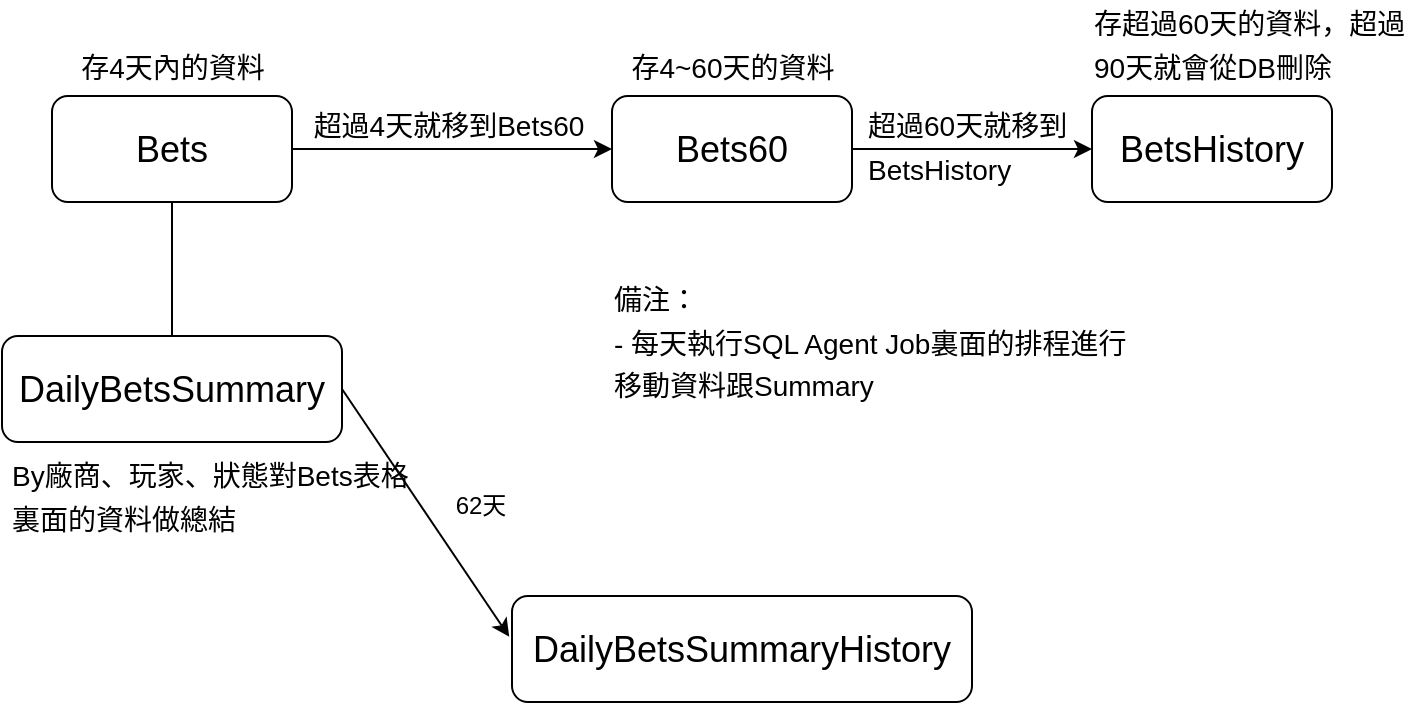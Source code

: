 <mxfile>
    <diagram id="SUo8gr7XjTR5I97z3nMV" name="Page-1">
        <mxGraphModel dx="1089" dy="571" grid="1" gridSize="10" guides="1" tooltips="1" connect="1" arrows="1" fold="1" page="1" pageScale="1" pageWidth="827" pageHeight="1169" math="0" shadow="0">
            <root>
                <mxCell id="0"/>
                <mxCell id="1" parent="0"/>
                <mxCell id="2" value="&lt;font style=&quot;font-size: 18px;&quot;&gt;Bets&lt;br&gt;&lt;/font&gt;" style="rounded=1;whiteSpace=wrap;html=1;fontSize=16;" parent="1" vertex="1">
                    <mxGeometry x="80" y="160" width="120" height="53" as="geometry"/>
                </mxCell>
                <mxCell id="3" value="&lt;font style=&quot;font-size: 18px;&quot;&gt;Bets60&lt;br&gt;&lt;/font&gt;" style="rounded=1;whiteSpace=wrap;html=1;fontSize=16;" parent="1" vertex="1">
                    <mxGeometry x="360" y="160" width="120" height="53" as="geometry"/>
                </mxCell>
                <mxCell id="4" value="&lt;font style=&quot;font-size: 18px;&quot;&gt;BetsHistory&lt;br&gt;&lt;/font&gt;" style="rounded=1;whiteSpace=wrap;html=1;fontSize=16;" parent="1" vertex="1">
                    <mxGeometry x="600" y="160" width="120" height="53" as="geometry"/>
                </mxCell>
                <mxCell id="5" value="&lt;div style=&quot;text-align: left;&quot;&gt;&lt;span style=&quot;font-size: 14px;&quot;&gt;存4天內的資料&lt;/span&gt;&lt;/div&gt;" style="text;html=1;strokeColor=none;fillColor=none;align=center;verticalAlign=middle;whiteSpace=wrap;rounded=0;fontSize=18;" parent="1" vertex="1">
                    <mxGeometry x="58.5" y="125" width="163" height="40" as="geometry"/>
                </mxCell>
                <mxCell id="6" value="&lt;div style=&quot;text-align: left;&quot;&gt;&lt;span style=&quot;font-size: 14px;&quot;&gt;存4~60天的資料&lt;/span&gt;&lt;/div&gt;" style="text;html=1;strokeColor=none;fillColor=none;align=center;verticalAlign=middle;whiteSpace=wrap;rounded=0;fontSize=18;" parent="1" vertex="1">
                    <mxGeometry x="338.5" y="125" width="163" height="40" as="geometry"/>
                </mxCell>
                <mxCell id="7" value="&lt;div style=&quot;text-align: left;&quot;&gt;&lt;span style=&quot;font-size: 14px;&quot;&gt;存超過60天的資料，超過90天就會從DB刪除&lt;/span&gt;&lt;/div&gt;" style="text;html=1;strokeColor=none;fillColor=none;align=center;verticalAlign=middle;whiteSpace=wrap;rounded=0;fontSize=18;" parent="1" vertex="1">
                    <mxGeometry x="600" y="114" width="163" height="40" as="geometry"/>
                </mxCell>
                <mxCell id="8" value="&lt;font style=&quot;font-size: 18px;&quot;&gt;DailyBetsSummary&lt;br&gt;&lt;/font&gt;" style="rounded=1;whiteSpace=wrap;html=1;fontSize=16;" parent="1" vertex="1">
                    <mxGeometry x="55" y="280" width="170" height="53" as="geometry"/>
                </mxCell>
                <mxCell id="10" value="&lt;div style=&quot;text-align: left;&quot;&gt;&lt;span style=&quot;font-size: 14px;&quot;&gt;By廠商、玩家、狀態對Bets表格裏面的資料做總結&lt;/span&gt;&lt;/div&gt;" style="text;html=1;strokeColor=none;fillColor=none;align=center;verticalAlign=middle;whiteSpace=wrap;rounded=0;fontSize=18;" parent="1" vertex="1">
                    <mxGeometry x="58.5" y="340" width="210" height="40" as="geometry"/>
                </mxCell>
                <mxCell id="11" value="" style="endArrow=classic;html=1;exitX=1;exitY=0.5;exitDx=0;exitDy=0;entryX=0;entryY=0.5;entryDx=0;entryDy=0;" parent="1" source="2" target="3" edge="1">
                    <mxGeometry width="50" height="50" relative="1" as="geometry">
                        <mxPoint x="370" y="290" as="sourcePoint"/>
                        <mxPoint x="420" y="240" as="targetPoint"/>
                    </mxGeometry>
                </mxCell>
                <mxCell id="12" value="" style="endArrow=classic;html=1;entryX=0;entryY=0.5;entryDx=0;entryDy=0;exitX=1;exitY=0.5;exitDx=0;exitDy=0;" parent="1" source="3" target="4" edge="1">
                    <mxGeometry width="50" height="50" relative="1" as="geometry">
                        <mxPoint x="370" y="290" as="sourcePoint"/>
                        <mxPoint x="420" y="240" as="targetPoint"/>
                    </mxGeometry>
                </mxCell>
                <mxCell id="13" value="&lt;div style=&quot;text-align: left;&quot;&gt;&lt;span style=&quot;font-size: 14px;&quot;&gt;超過4天就移到Bets60&lt;/span&gt;&lt;/div&gt;" style="text;html=1;strokeColor=none;fillColor=none;align=center;verticalAlign=middle;whiteSpace=wrap;rounded=0;fontSize=18;" parent="1" vertex="1">
                    <mxGeometry x="197" y="154" width="163" height="40" as="geometry"/>
                </mxCell>
                <mxCell id="14" value="&lt;div style=&quot;text-align: left;&quot;&gt;&lt;span style=&quot;font-size: 14px;&quot;&gt;超過60天就移到BetsHistory&lt;/span&gt;&lt;/div&gt;" style="text;html=1;strokeColor=none;fillColor=none;align=center;verticalAlign=middle;whiteSpace=wrap;rounded=0;fontSize=18;" parent="1" vertex="1">
                    <mxGeometry x="487" y="165" width="163" height="40" as="geometry"/>
                </mxCell>
                <mxCell id="15" value="&lt;div style=&quot;text-align: left;&quot;&gt;&lt;span style=&quot;font-size: 14px;&quot;&gt;備注：&lt;/span&gt;&lt;/div&gt;&lt;div style=&quot;text-align: left;&quot;&gt;&lt;span style=&quot;font-size: 14px;&quot;&gt;- 每天執行SQL Agent Job裏面的排程進行移動資料跟Summary&lt;/span&gt;&lt;/div&gt;" style="text;html=1;strokeColor=none;fillColor=none;align=center;verticalAlign=middle;whiteSpace=wrap;rounded=0;fontSize=18;" parent="1" vertex="1">
                    <mxGeometry x="360" y="233" width="270" height="100" as="geometry"/>
                </mxCell>
                <mxCell id="17" value="" style="endArrow=none;html=1;exitX=0.5;exitY=1;exitDx=0;exitDy=0;" parent="1" source="2" target="8" edge="1">
                    <mxGeometry width="50" height="50" relative="1" as="geometry">
                        <mxPoint x="390" y="350" as="sourcePoint"/>
                        <mxPoint x="140" y="270" as="targetPoint"/>
                    </mxGeometry>
                </mxCell>
                <mxCell id="18" value="&lt;font style=&quot;font-size: 18px;&quot;&gt;DailyBetsSummaryHistory&lt;br&gt;&lt;/font&gt;" style="rounded=1;whiteSpace=wrap;html=1;fontSize=16;" vertex="1" parent="1">
                    <mxGeometry x="310" y="410" width="230" height="53" as="geometry"/>
                </mxCell>
                <mxCell id="20" value="" style="endArrow=classic;html=1;exitX=1;exitY=0.5;exitDx=0;exitDy=0;entryX=-0.006;entryY=0.385;entryDx=0;entryDy=0;entryPerimeter=0;" edge="1" parent="1" source="8" target="18">
                    <mxGeometry width="50" height="50" relative="1" as="geometry">
                        <mxPoint x="540" y="320" as="sourcePoint"/>
                        <mxPoint x="590" y="270" as="targetPoint"/>
                    </mxGeometry>
                </mxCell>
                <mxCell id="21" value="62天" style="text;html=1;align=center;verticalAlign=middle;resizable=0;points=[];autosize=1;strokeColor=none;fillColor=none;" vertex="1" parent="1">
                    <mxGeometry x="268.5" y="350" width="50" height="30" as="geometry"/>
                </mxCell>
            </root>
        </mxGraphModel>
    </diagram>
</mxfile>